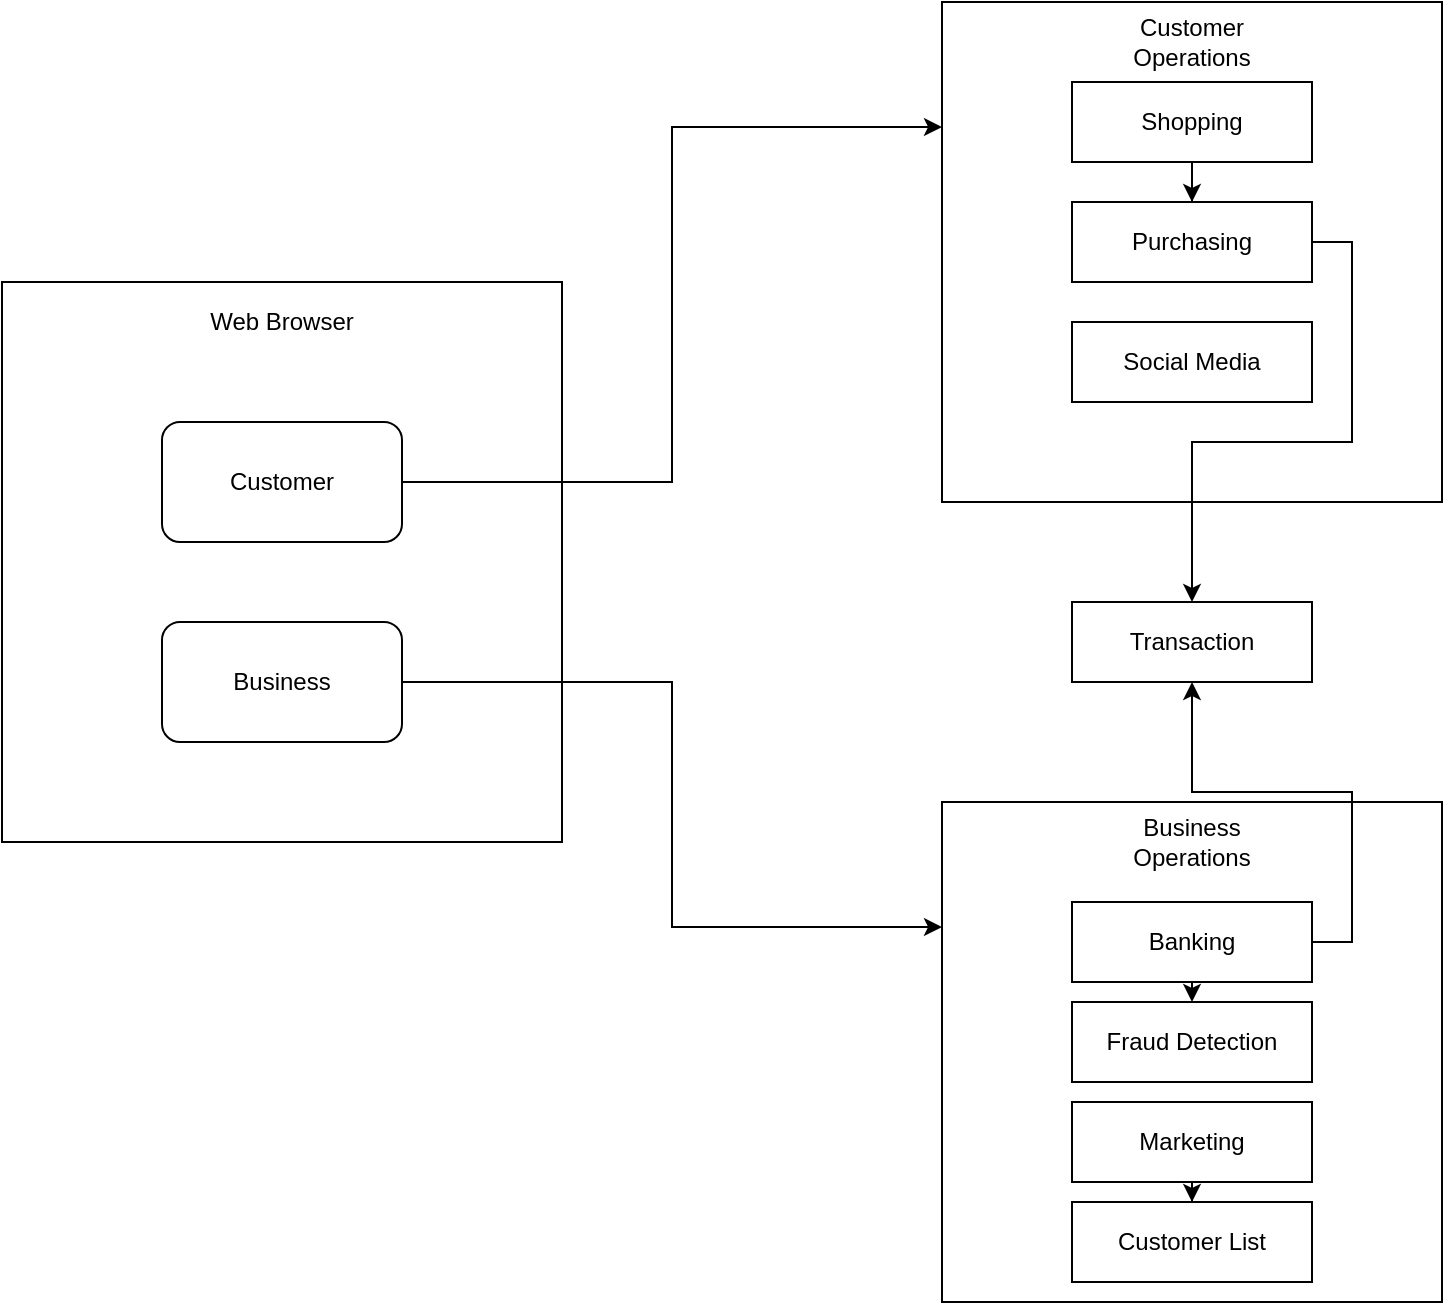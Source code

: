 <mxfile version="13.9.1" type="device"><diagram id="QJJfNhmKHRmnrTPTAhhU" name="Page-1"><mxGraphModel dx="2272" dy="762" grid="1" gridSize="10" guides="1" tooltips="1" connect="1" arrows="1" fold="1" page="1" pageScale="1" pageWidth="850" pageHeight="1100" math="0" shadow="0"><root><mxCell id="0"/><mxCell id="1" parent="0"/><mxCell id="kmsUd35vFcQd87znBm1t-1" value="" style="whiteSpace=wrap;html=1;aspect=fixed;" vertex="1" parent="1"><mxGeometry x="-10" y="180" width="280" height="280" as="geometry"/></mxCell><mxCell id="kmsUd35vFcQd87znBm1t-2" value="Web Browser" style="text;html=1;strokeColor=none;fillColor=none;align=center;verticalAlign=middle;whiteSpace=wrap;rounded=0;" vertex="1" parent="1"><mxGeometry x="70" y="190" width="120" height="20" as="geometry"/></mxCell><mxCell id="kmsUd35vFcQd87znBm1t-20" style="edgeStyle=orthogonalEdgeStyle;rounded=0;orthogonalLoop=1;jettySize=auto;html=1;exitX=1;exitY=0.5;exitDx=0;exitDy=0;entryX=0;entryY=0.25;entryDx=0;entryDy=0;" edge="1" parent="1" source="kmsUd35vFcQd87znBm1t-4" target="kmsUd35vFcQd87znBm1t-6"><mxGeometry relative="1" as="geometry"/></mxCell><mxCell id="kmsUd35vFcQd87znBm1t-4" value="Customer" style="rounded=1;whiteSpace=wrap;html=1;" vertex="1" parent="1"><mxGeometry x="70" y="250" width="120" height="60" as="geometry"/></mxCell><mxCell id="kmsUd35vFcQd87znBm1t-26" style="edgeStyle=orthogonalEdgeStyle;rounded=0;orthogonalLoop=1;jettySize=auto;html=1;exitX=1;exitY=0.5;exitDx=0;exitDy=0;entryX=0;entryY=0.25;entryDx=0;entryDy=0;" edge="1" parent="1" source="kmsUd35vFcQd87znBm1t-5" target="kmsUd35vFcQd87znBm1t-14"><mxGeometry relative="1" as="geometry"/></mxCell><mxCell id="kmsUd35vFcQd87znBm1t-5" value="Business" style="rounded=1;whiteSpace=wrap;html=1;" vertex="1" parent="1"><mxGeometry x="70" y="350" width="120" height="60" as="geometry"/></mxCell><mxCell id="kmsUd35vFcQd87znBm1t-6" value="" style="whiteSpace=wrap;html=1;aspect=fixed;" vertex="1" parent="1"><mxGeometry x="460" y="40" width="250" height="250" as="geometry"/></mxCell><mxCell id="kmsUd35vFcQd87znBm1t-7" value="Customer Operations" style="text;html=1;strokeColor=none;fillColor=none;align=center;verticalAlign=middle;whiteSpace=wrap;rounded=0;" vertex="1" parent="1"><mxGeometry x="530" y="50" width="110" height="20" as="geometry"/></mxCell><mxCell id="kmsUd35vFcQd87znBm1t-21" style="edgeStyle=orthogonalEdgeStyle;rounded=0;orthogonalLoop=1;jettySize=auto;html=1;entryX=0.5;entryY=0;entryDx=0;entryDy=0;" edge="1" parent="1" source="kmsUd35vFcQd87znBm1t-9" target="kmsUd35vFcQd87znBm1t-10"><mxGeometry relative="1" as="geometry"/></mxCell><mxCell id="kmsUd35vFcQd87znBm1t-9" value="Shopping" style="rounded=0;whiteSpace=wrap;html=1;" vertex="1" parent="1"><mxGeometry x="525" y="80" width="120" height="40" as="geometry"/></mxCell><mxCell id="kmsUd35vFcQd87znBm1t-22" style="edgeStyle=orthogonalEdgeStyle;rounded=0;orthogonalLoop=1;jettySize=auto;html=1;exitX=1;exitY=0.5;exitDx=0;exitDy=0;entryX=0.5;entryY=0;entryDx=0;entryDy=0;" edge="1" parent="1" source="kmsUd35vFcQd87znBm1t-10" target="kmsUd35vFcQd87znBm1t-13"><mxGeometry relative="1" as="geometry"/></mxCell><mxCell id="kmsUd35vFcQd87znBm1t-10" value="Purchasing" style="rounded=0;whiteSpace=wrap;html=1;" vertex="1" parent="1"><mxGeometry x="525" y="140" width="120" height="40" as="geometry"/></mxCell><mxCell id="kmsUd35vFcQd87znBm1t-12" value="Social Media" style="rounded=0;whiteSpace=wrap;html=1;" vertex="1" parent="1"><mxGeometry x="525" y="200" width="120" height="40" as="geometry"/></mxCell><mxCell id="kmsUd35vFcQd87znBm1t-13" value="Transaction" style="rounded=0;whiteSpace=wrap;html=1;" vertex="1" parent="1"><mxGeometry x="525" y="340" width="120" height="40" as="geometry"/></mxCell><mxCell id="kmsUd35vFcQd87znBm1t-14" value="" style="whiteSpace=wrap;html=1;aspect=fixed;" vertex="1" parent="1"><mxGeometry x="460" y="440" width="250" height="250" as="geometry"/></mxCell><mxCell id="kmsUd35vFcQd87znBm1t-15" value="Business Operations" style="text;html=1;strokeColor=none;fillColor=none;align=center;verticalAlign=middle;whiteSpace=wrap;rounded=0;" vertex="1" parent="1"><mxGeometry x="530" y="450" width="110" height="20" as="geometry"/></mxCell><mxCell id="kmsUd35vFcQd87znBm1t-23" style="edgeStyle=orthogonalEdgeStyle;rounded=0;orthogonalLoop=1;jettySize=auto;html=1;exitX=0.5;exitY=1;exitDx=0;exitDy=0;entryX=0.5;entryY=0;entryDx=0;entryDy=0;" edge="1" parent="1" source="kmsUd35vFcQd87znBm1t-16" target="kmsUd35vFcQd87znBm1t-17"><mxGeometry relative="1" as="geometry"/></mxCell><mxCell id="kmsUd35vFcQd87znBm1t-24" style="edgeStyle=orthogonalEdgeStyle;rounded=0;orthogonalLoop=1;jettySize=auto;html=1;exitX=1;exitY=0.5;exitDx=0;exitDy=0;" edge="1" parent="1" source="kmsUd35vFcQd87znBm1t-16" target="kmsUd35vFcQd87znBm1t-13"><mxGeometry relative="1" as="geometry"/></mxCell><mxCell id="kmsUd35vFcQd87znBm1t-16" value="Banking" style="rounded=0;whiteSpace=wrap;html=1;" vertex="1" parent="1"><mxGeometry x="525" y="490" width="120" height="40" as="geometry"/></mxCell><mxCell id="kmsUd35vFcQd87znBm1t-17" value="Fraud Detection" style="rounded=0;whiteSpace=wrap;html=1;" vertex="1" parent="1"><mxGeometry x="525" y="540" width="120" height="40" as="geometry"/></mxCell><mxCell id="kmsUd35vFcQd87znBm1t-25" style="edgeStyle=orthogonalEdgeStyle;rounded=0;orthogonalLoop=1;jettySize=auto;html=1;exitX=0.5;exitY=1;exitDx=0;exitDy=0;" edge="1" parent="1" source="kmsUd35vFcQd87znBm1t-18" target="kmsUd35vFcQd87znBm1t-19"><mxGeometry relative="1" as="geometry"/></mxCell><mxCell id="kmsUd35vFcQd87znBm1t-18" value="Marketing" style="rounded=0;whiteSpace=wrap;html=1;" vertex="1" parent="1"><mxGeometry x="525" y="590" width="120" height="40" as="geometry"/></mxCell><mxCell id="kmsUd35vFcQd87znBm1t-19" value="Customer List" style="rounded=0;whiteSpace=wrap;html=1;" vertex="1" parent="1"><mxGeometry x="525" y="640" width="120" height="40" as="geometry"/></mxCell></root></mxGraphModel></diagram></mxfile>